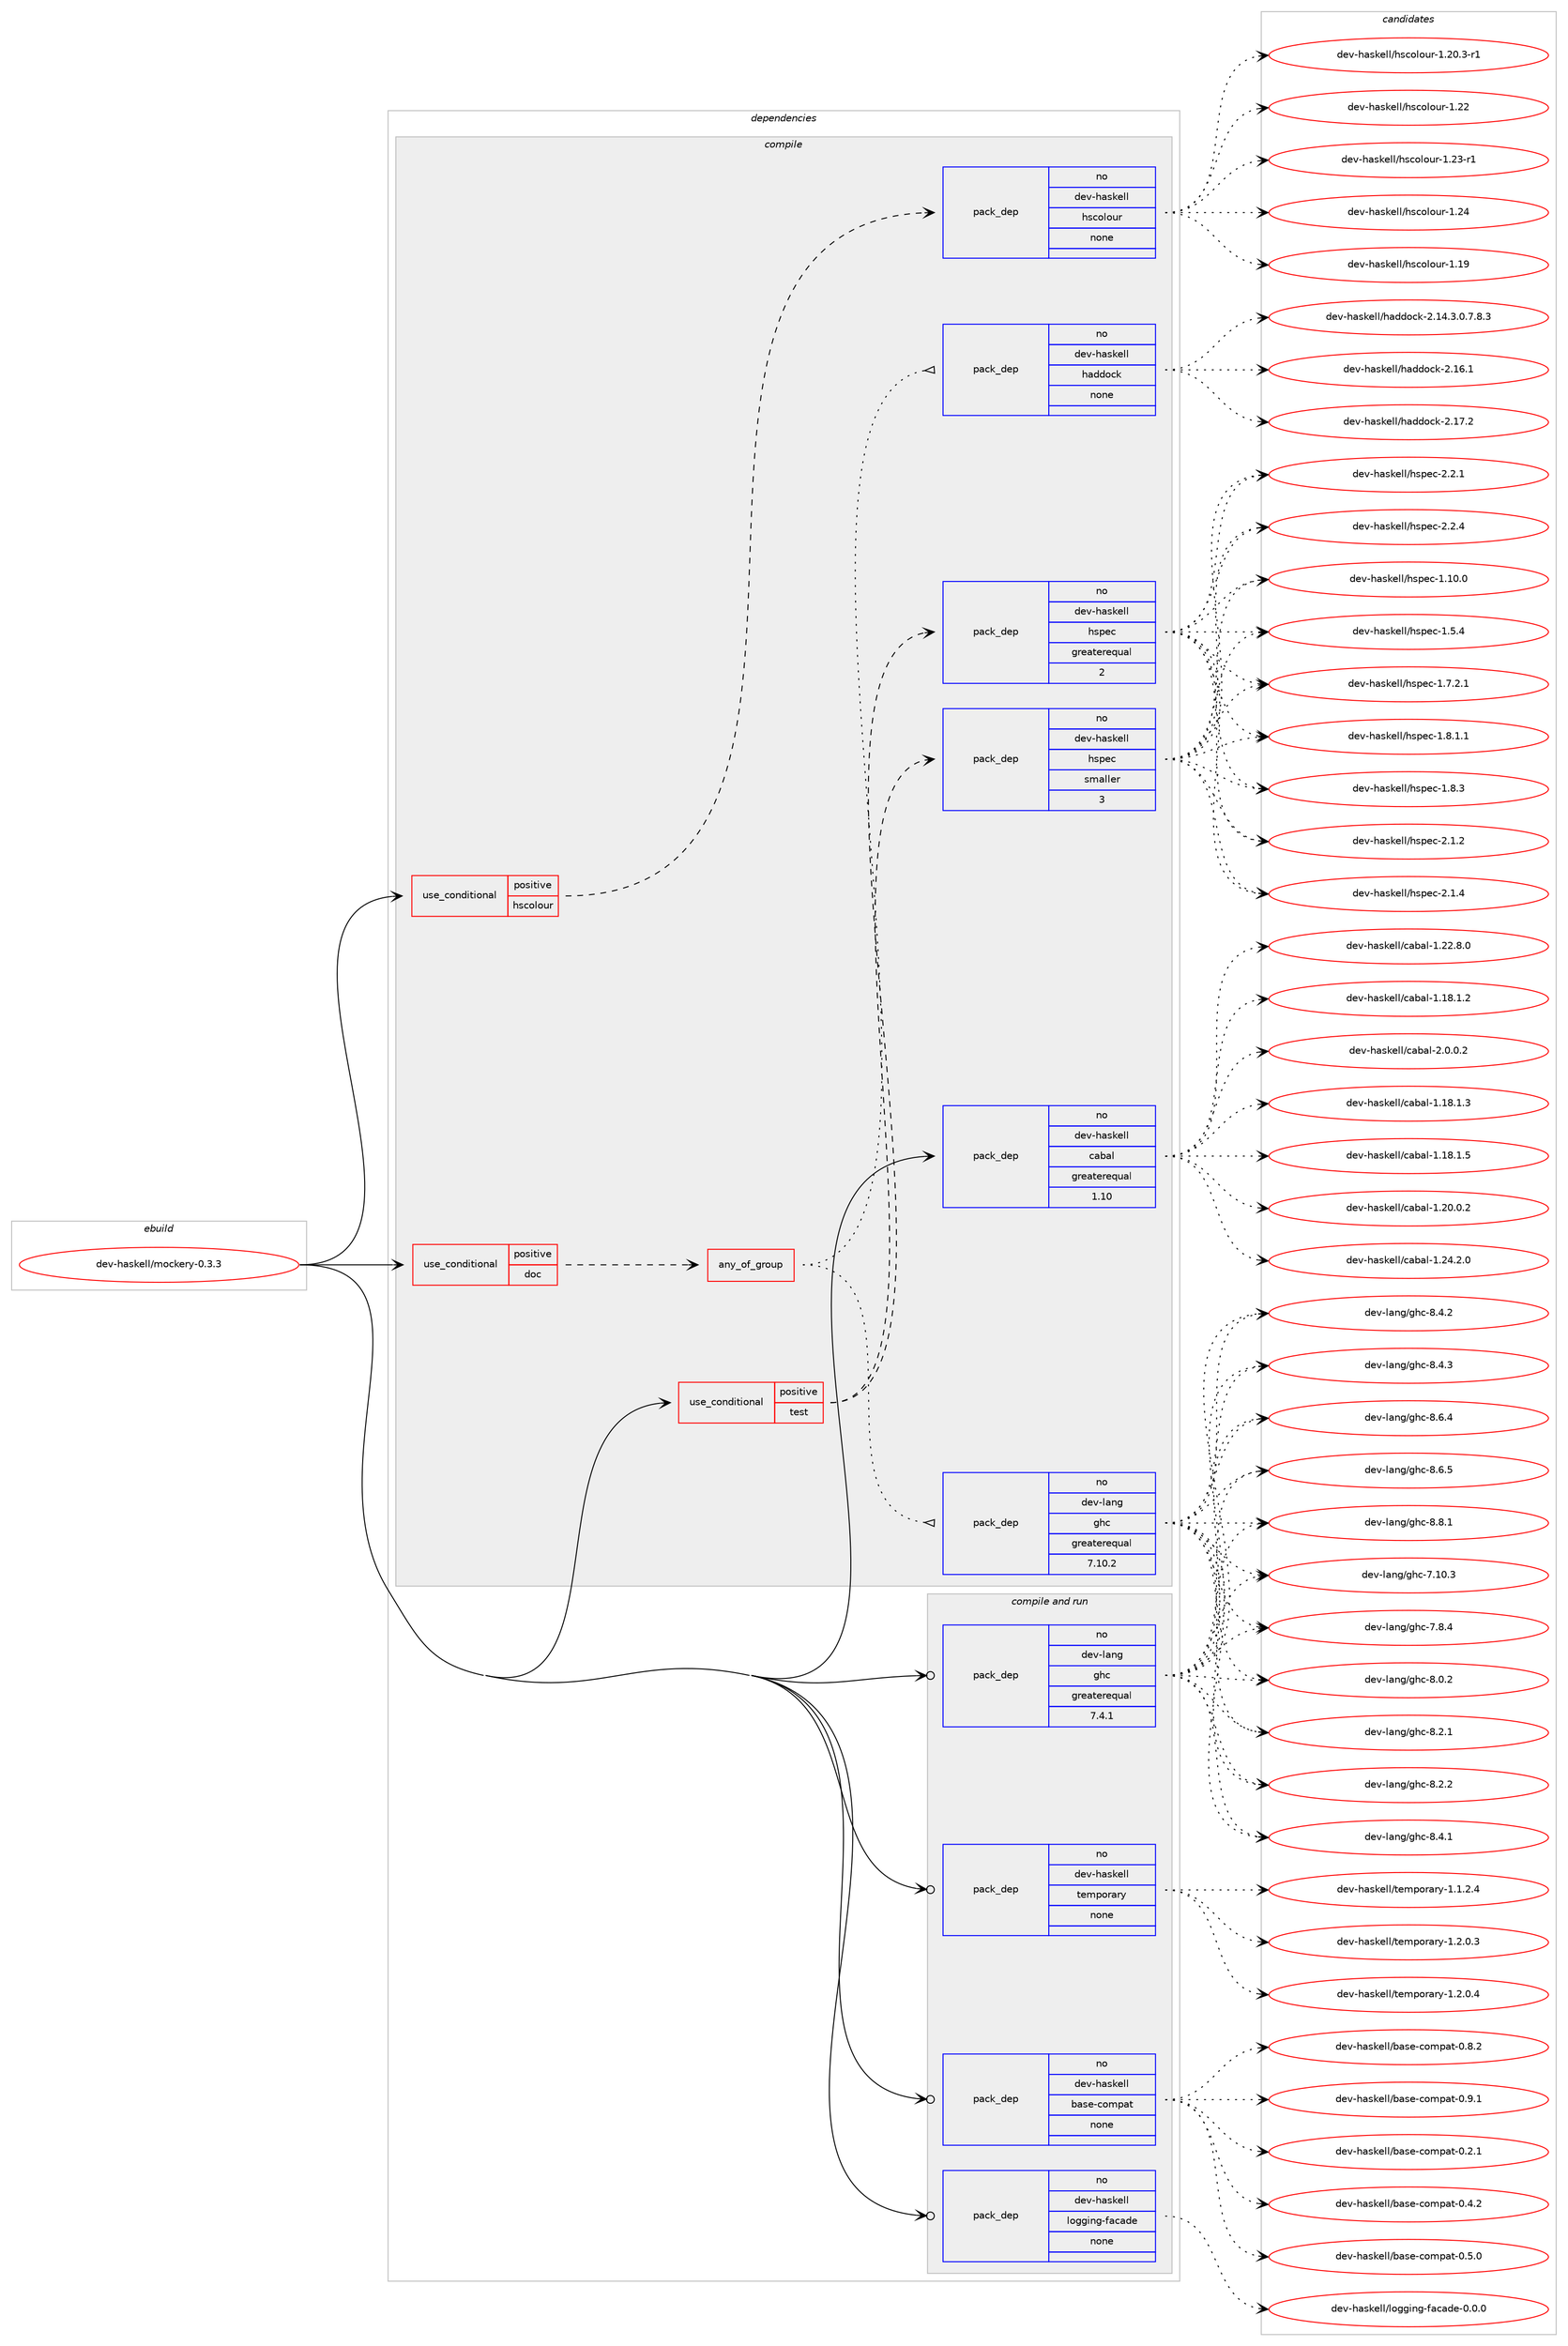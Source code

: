 digraph prolog {

# *************
# Graph options
# *************

newrank=true;
concentrate=true;
compound=true;
graph [rankdir=LR,fontname=Helvetica,fontsize=10,ranksep=1.5];#, ranksep=2.5, nodesep=0.2];
edge  [arrowhead=vee];
node  [fontname=Helvetica,fontsize=10];

# **********
# The ebuild
# **********

subgraph cluster_leftcol {
color=gray;
rank=same;
label=<<i>ebuild</i>>;
id [label="dev-haskell/mockery-0.3.3", color=red, width=4, href="../dev-haskell/mockery-0.3.3.svg"];
}

# ****************
# The dependencies
# ****************

subgraph cluster_midcol {
color=gray;
label=<<i>dependencies</i>>;
subgraph cluster_compile {
fillcolor="#eeeeee";
style=filled;
label=<<i>compile</i>>;
subgraph cond126769 {
dependency539140 [label=<<TABLE BORDER="0" CELLBORDER="1" CELLSPACING="0" CELLPADDING="4"><TR><TD ROWSPAN="3" CELLPADDING="10">use_conditional</TD></TR><TR><TD>positive</TD></TR><TR><TD>doc</TD></TR></TABLE>>, shape=none, color=red];
subgraph any10185 {
dependency539141 [label=<<TABLE BORDER="0" CELLBORDER="1" CELLSPACING="0" CELLPADDING="4"><TR><TD CELLPADDING="10">any_of_group</TD></TR></TABLE>>, shape=none, color=red];subgraph pack401829 {
dependency539142 [label=<<TABLE BORDER="0" CELLBORDER="1" CELLSPACING="0" CELLPADDING="4" WIDTH="220"><TR><TD ROWSPAN="6" CELLPADDING="30">pack_dep</TD></TR><TR><TD WIDTH="110">no</TD></TR><TR><TD>dev-haskell</TD></TR><TR><TD>haddock</TD></TR><TR><TD>none</TD></TR><TR><TD></TD></TR></TABLE>>, shape=none, color=blue];
}
dependency539141:e -> dependency539142:w [weight=20,style="dotted",arrowhead="oinv"];
subgraph pack401830 {
dependency539143 [label=<<TABLE BORDER="0" CELLBORDER="1" CELLSPACING="0" CELLPADDING="4" WIDTH="220"><TR><TD ROWSPAN="6" CELLPADDING="30">pack_dep</TD></TR><TR><TD WIDTH="110">no</TD></TR><TR><TD>dev-lang</TD></TR><TR><TD>ghc</TD></TR><TR><TD>greaterequal</TD></TR><TR><TD>7.10.2</TD></TR></TABLE>>, shape=none, color=blue];
}
dependency539141:e -> dependency539143:w [weight=20,style="dotted",arrowhead="oinv"];
}
dependency539140:e -> dependency539141:w [weight=20,style="dashed",arrowhead="vee"];
}
id:e -> dependency539140:w [weight=20,style="solid",arrowhead="vee"];
subgraph cond126770 {
dependency539144 [label=<<TABLE BORDER="0" CELLBORDER="1" CELLSPACING="0" CELLPADDING="4"><TR><TD ROWSPAN="3" CELLPADDING="10">use_conditional</TD></TR><TR><TD>positive</TD></TR><TR><TD>hscolour</TD></TR></TABLE>>, shape=none, color=red];
subgraph pack401831 {
dependency539145 [label=<<TABLE BORDER="0" CELLBORDER="1" CELLSPACING="0" CELLPADDING="4" WIDTH="220"><TR><TD ROWSPAN="6" CELLPADDING="30">pack_dep</TD></TR><TR><TD WIDTH="110">no</TD></TR><TR><TD>dev-haskell</TD></TR><TR><TD>hscolour</TD></TR><TR><TD>none</TD></TR><TR><TD></TD></TR></TABLE>>, shape=none, color=blue];
}
dependency539144:e -> dependency539145:w [weight=20,style="dashed",arrowhead="vee"];
}
id:e -> dependency539144:w [weight=20,style="solid",arrowhead="vee"];
subgraph cond126771 {
dependency539146 [label=<<TABLE BORDER="0" CELLBORDER="1" CELLSPACING="0" CELLPADDING="4"><TR><TD ROWSPAN="3" CELLPADDING="10">use_conditional</TD></TR><TR><TD>positive</TD></TR><TR><TD>test</TD></TR></TABLE>>, shape=none, color=red];
subgraph pack401832 {
dependency539147 [label=<<TABLE BORDER="0" CELLBORDER="1" CELLSPACING="0" CELLPADDING="4" WIDTH="220"><TR><TD ROWSPAN="6" CELLPADDING="30">pack_dep</TD></TR><TR><TD WIDTH="110">no</TD></TR><TR><TD>dev-haskell</TD></TR><TR><TD>hspec</TD></TR><TR><TD>greaterequal</TD></TR><TR><TD>2</TD></TR></TABLE>>, shape=none, color=blue];
}
dependency539146:e -> dependency539147:w [weight=20,style="dashed",arrowhead="vee"];
subgraph pack401833 {
dependency539148 [label=<<TABLE BORDER="0" CELLBORDER="1" CELLSPACING="0" CELLPADDING="4" WIDTH="220"><TR><TD ROWSPAN="6" CELLPADDING="30">pack_dep</TD></TR><TR><TD WIDTH="110">no</TD></TR><TR><TD>dev-haskell</TD></TR><TR><TD>hspec</TD></TR><TR><TD>smaller</TD></TR><TR><TD>3</TD></TR></TABLE>>, shape=none, color=blue];
}
dependency539146:e -> dependency539148:w [weight=20,style="dashed",arrowhead="vee"];
}
id:e -> dependency539146:w [weight=20,style="solid",arrowhead="vee"];
subgraph pack401834 {
dependency539149 [label=<<TABLE BORDER="0" CELLBORDER="1" CELLSPACING="0" CELLPADDING="4" WIDTH="220"><TR><TD ROWSPAN="6" CELLPADDING="30">pack_dep</TD></TR><TR><TD WIDTH="110">no</TD></TR><TR><TD>dev-haskell</TD></TR><TR><TD>cabal</TD></TR><TR><TD>greaterequal</TD></TR><TR><TD>1.10</TD></TR></TABLE>>, shape=none, color=blue];
}
id:e -> dependency539149:w [weight=20,style="solid",arrowhead="vee"];
}
subgraph cluster_compileandrun {
fillcolor="#eeeeee";
style=filled;
label=<<i>compile and run</i>>;
subgraph pack401835 {
dependency539150 [label=<<TABLE BORDER="0" CELLBORDER="1" CELLSPACING="0" CELLPADDING="4" WIDTH="220"><TR><TD ROWSPAN="6" CELLPADDING="30">pack_dep</TD></TR><TR><TD WIDTH="110">no</TD></TR><TR><TD>dev-haskell</TD></TR><TR><TD>base-compat</TD></TR><TR><TD>none</TD></TR><TR><TD></TD></TR></TABLE>>, shape=none, color=blue];
}
id:e -> dependency539150:w [weight=20,style="solid",arrowhead="odotvee"];
subgraph pack401836 {
dependency539151 [label=<<TABLE BORDER="0" CELLBORDER="1" CELLSPACING="0" CELLPADDING="4" WIDTH="220"><TR><TD ROWSPAN="6" CELLPADDING="30">pack_dep</TD></TR><TR><TD WIDTH="110">no</TD></TR><TR><TD>dev-haskell</TD></TR><TR><TD>logging-facade</TD></TR><TR><TD>none</TD></TR><TR><TD></TD></TR></TABLE>>, shape=none, color=blue];
}
id:e -> dependency539151:w [weight=20,style="solid",arrowhead="odotvee"];
subgraph pack401837 {
dependency539152 [label=<<TABLE BORDER="0" CELLBORDER="1" CELLSPACING="0" CELLPADDING="4" WIDTH="220"><TR><TD ROWSPAN="6" CELLPADDING="30">pack_dep</TD></TR><TR><TD WIDTH="110">no</TD></TR><TR><TD>dev-haskell</TD></TR><TR><TD>temporary</TD></TR><TR><TD>none</TD></TR><TR><TD></TD></TR></TABLE>>, shape=none, color=blue];
}
id:e -> dependency539152:w [weight=20,style="solid",arrowhead="odotvee"];
subgraph pack401838 {
dependency539153 [label=<<TABLE BORDER="0" CELLBORDER="1" CELLSPACING="0" CELLPADDING="4" WIDTH="220"><TR><TD ROWSPAN="6" CELLPADDING="30">pack_dep</TD></TR><TR><TD WIDTH="110">no</TD></TR><TR><TD>dev-lang</TD></TR><TR><TD>ghc</TD></TR><TR><TD>greaterequal</TD></TR><TR><TD>7.4.1</TD></TR></TABLE>>, shape=none, color=blue];
}
id:e -> dependency539153:w [weight=20,style="solid",arrowhead="odotvee"];
}
subgraph cluster_run {
fillcolor="#eeeeee";
style=filled;
label=<<i>run</i>>;
}
}

# **************
# The candidates
# **************

subgraph cluster_choices {
rank=same;
color=gray;
label=<<i>candidates</i>>;

subgraph choice401829 {
color=black;
nodesep=1;
choice1001011184510497115107101108108471049710010011199107455046495246514648465546564651 [label="dev-haskell/haddock-2.14.3.0.7.8.3", color=red, width=4,href="../dev-haskell/haddock-2.14.3.0.7.8.3.svg"];
choice100101118451049711510710110810847104971001001119910745504649544649 [label="dev-haskell/haddock-2.16.1", color=red, width=4,href="../dev-haskell/haddock-2.16.1.svg"];
choice100101118451049711510710110810847104971001001119910745504649554650 [label="dev-haskell/haddock-2.17.2", color=red, width=4,href="../dev-haskell/haddock-2.17.2.svg"];
dependency539142:e -> choice1001011184510497115107101108108471049710010011199107455046495246514648465546564651:w [style=dotted,weight="100"];
dependency539142:e -> choice100101118451049711510710110810847104971001001119910745504649544649:w [style=dotted,weight="100"];
dependency539142:e -> choice100101118451049711510710110810847104971001001119910745504649554650:w [style=dotted,weight="100"];
}
subgraph choice401830 {
color=black;
nodesep=1;
choice1001011184510897110103471031049945554649484651 [label="dev-lang/ghc-7.10.3", color=red, width=4,href="../dev-lang/ghc-7.10.3.svg"];
choice10010111845108971101034710310499455546564652 [label="dev-lang/ghc-7.8.4", color=red, width=4,href="../dev-lang/ghc-7.8.4.svg"];
choice10010111845108971101034710310499455646484650 [label="dev-lang/ghc-8.0.2", color=red, width=4,href="../dev-lang/ghc-8.0.2.svg"];
choice10010111845108971101034710310499455646504649 [label="dev-lang/ghc-8.2.1", color=red, width=4,href="../dev-lang/ghc-8.2.1.svg"];
choice10010111845108971101034710310499455646504650 [label="dev-lang/ghc-8.2.2", color=red, width=4,href="../dev-lang/ghc-8.2.2.svg"];
choice10010111845108971101034710310499455646524649 [label="dev-lang/ghc-8.4.1", color=red, width=4,href="../dev-lang/ghc-8.4.1.svg"];
choice10010111845108971101034710310499455646524650 [label="dev-lang/ghc-8.4.2", color=red, width=4,href="../dev-lang/ghc-8.4.2.svg"];
choice10010111845108971101034710310499455646524651 [label="dev-lang/ghc-8.4.3", color=red, width=4,href="../dev-lang/ghc-8.4.3.svg"];
choice10010111845108971101034710310499455646544652 [label="dev-lang/ghc-8.6.4", color=red, width=4,href="../dev-lang/ghc-8.6.4.svg"];
choice10010111845108971101034710310499455646544653 [label="dev-lang/ghc-8.6.5", color=red, width=4,href="../dev-lang/ghc-8.6.5.svg"];
choice10010111845108971101034710310499455646564649 [label="dev-lang/ghc-8.8.1", color=red, width=4,href="../dev-lang/ghc-8.8.1.svg"];
dependency539143:e -> choice1001011184510897110103471031049945554649484651:w [style=dotted,weight="100"];
dependency539143:e -> choice10010111845108971101034710310499455546564652:w [style=dotted,weight="100"];
dependency539143:e -> choice10010111845108971101034710310499455646484650:w [style=dotted,weight="100"];
dependency539143:e -> choice10010111845108971101034710310499455646504649:w [style=dotted,weight="100"];
dependency539143:e -> choice10010111845108971101034710310499455646504650:w [style=dotted,weight="100"];
dependency539143:e -> choice10010111845108971101034710310499455646524649:w [style=dotted,weight="100"];
dependency539143:e -> choice10010111845108971101034710310499455646524650:w [style=dotted,weight="100"];
dependency539143:e -> choice10010111845108971101034710310499455646524651:w [style=dotted,weight="100"];
dependency539143:e -> choice10010111845108971101034710310499455646544652:w [style=dotted,weight="100"];
dependency539143:e -> choice10010111845108971101034710310499455646544653:w [style=dotted,weight="100"];
dependency539143:e -> choice10010111845108971101034710310499455646564649:w [style=dotted,weight="100"];
}
subgraph choice401831 {
color=black;
nodesep=1;
choice100101118451049711510710110810847104115991111081111171144549464957 [label="dev-haskell/hscolour-1.19", color=red, width=4,href="../dev-haskell/hscolour-1.19.svg"];
choice10010111845104971151071011081084710411599111108111117114454946504846514511449 [label="dev-haskell/hscolour-1.20.3-r1", color=red, width=4,href="../dev-haskell/hscolour-1.20.3-r1.svg"];
choice100101118451049711510710110810847104115991111081111171144549465050 [label="dev-haskell/hscolour-1.22", color=red, width=4,href="../dev-haskell/hscolour-1.22.svg"];
choice1001011184510497115107101108108471041159911110811111711445494650514511449 [label="dev-haskell/hscolour-1.23-r1", color=red, width=4,href="../dev-haskell/hscolour-1.23-r1.svg"];
choice100101118451049711510710110810847104115991111081111171144549465052 [label="dev-haskell/hscolour-1.24", color=red, width=4,href="../dev-haskell/hscolour-1.24.svg"];
dependency539145:e -> choice100101118451049711510710110810847104115991111081111171144549464957:w [style=dotted,weight="100"];
dependency539145:e -> choice10010111845104971151071011081084710411599111108111117114454946504846514511449:w [style=dotted,weight="100"];
dependency539145:e -> choice100101118451049711510710110810847104115991111081111171144549465050:w [style=dotted,weight="100"];
dependency539145:e -> choice1001011184510497115107101108108471041159911110811111711445494650514511449:w [style=dotted,weight="100"];
dependency539145:e -> choice100101118451049711510710110810847104115991111081111171144549465052:w [style=dotted,weight="100"];
}
subgraph choice401832 {
color=black;
nodesep=1;
choice1001011184510497115107101108108471041151121019945494649484648 [label="dev-haskell/hspec-1.10.0", color=red, width=4,href="../dev-haskell/hspec-1.10.0.svg"];
choice10010111845104971151071011081084710411511210199454946534652 [label="dev-haskell/hspec-1.5.4", color=red, width=4,href="../dev-haskell/hspec-1.5.4.svg"];
choice100101118451049711510710110810847104115112101994549465546504649 [label="dev-haskell/hspec-1.7.2.1", color=red, width=4,href="../dev-haskell/hspec-1.7.2.1.svg"];
choice100101118451049711510710110810847104115112101994549465646494649 [label="dev-haskell/hspec-1.8.1.1", color=red, width=4,href="../dev-haskell/hspec-1.8.1.1.svg"];
choice10010111845104971151071011081084710411511210199454946564651 [label="dev-haskell/hspec-1.8.3", color=red, width=4,href="../dev-haskell/hspec-1.8.3.svg"];
choice10010111845104971151071011081084710411511210199455046494650 [label="dev-haskell/hspec-2.1.2", color=red, width=4,href="../dev-haskell/hspec-2.1.2.svg"];
choice10010111845104971151071011081084710411511210199455046494652 [label="dev-haskell/hspec-2.1.4", color=red, width=4,href="../dev-haskell/hspec-2.1.4.svg"];
choice10010111845104971151071011081084710411511210199455046504649 [label="dev-haskell/hspec-2.2.1", color=red, width=4,href="../dev-haskell/hspec-2.2.1.svg"];
choice10010111845104971151071011081084710411511210199455046504652 [label="dev-haskell/hspec-2.2.4", color=red, width=4,href="../dev-haskell/hspec-2.2.4.svg"];
dependency539147:e -> choice1001011184510497115107101108108471041151121019945494649484648:w [style=dotted,weight="100"];
dependency539147:e -> choice10010111845104971151071011081084710411511210199454946534652:w [style=dotted,weight="100"];
dependency539147:e -> choice100101118451049711510710110810847104115112101994549465546504649:w [style=dotted,weight="100"];
dependency539147:e -> choice100101118451049711510710110810847104115112101994549465646494649:w [style=dotted,weight="100"];
dependency539147:e -> choice10010111845104971151071011081084710411511210199454946564651:w [style=dotted,weight="100"];
dependency539147:e -> choice10010111845104971151071011081084710411511210199455046494650:w [style=dotted,weight="100"];
dependency539147:e -> choice10010111845104971151071011081084710411511210199455046494652:w [style=dotted,weight="100"];
dependency539147:e -> choice10010111845104971151071011081084710411511210199455046504649:w [style=dotted,weight="100"];
dependency539147:e -> choice10010111845104971151071011081084710411511210199455046504652:w [style=dotted,weight="100"];
}
subgraph choice401833 {
color=black;
nodesep=1;
choice1001011184510497115107101108108471041151121019945494649484648 [label="dev-haskell/hspec-1.10.0", color=red, width=4,href="../dev-haskell/hspec-1.10.0.svg"];
choice10010111845104971151071011081084710411511210199454946534652 [label="dev-haskell/hspec-1.5.4", color=red, width=4,href="../dev-haskell/hspec-1.5.4.svg"];
choice100101118451049711510710110810847104115112101994549465546504649 [label="dev-haskell/hspec-1.7.2.1", color=red, width=4,href="../dev-haskell/hspec-1.7.2.1.svg"];
choice100101118451049711510710110810847104115112101994549465646494649 [label="dev-haskell/hspec-1.8.1.1", color=red, width=4,href="../dev-haskell/hspec-1.8.1.1.svg"];
choice10010111845104971151071011081084710411511210199454946564651 [label="dev-haskell/hspec-1.8.3", color=red, width=4,href="../dev-haskell/hspec-1.8.3.svg"];
choice10010111845104971151071011081084710411511210199455046494650 [label="dev-haskell/hspec-2.1.2", color=red, width=4,href="../dev-haskell/hspec-2.1.2.svg"];
choice10010111845104971151071011081084710411511210199455046494652 [label="dev-haskell/hspec-2.1.4", color=red, width=4,href="../dev-haskell/hspec-2.1.4.svg"];
choice10010111845104971151071011081084710411511210199455046504649 [label="dev-haskell/hspec-2.2.1", color=red, width=4,href="../dev-haskell/hspec-2.2.1.svg"];
choice10010111845104971151071011081084710411511210199455046504652 [label="dev-haskell/hspec-2.2.4", color=red, width=4,href="../dev-haskell/hspec-2.2.4.svg"];
dependency539148:e -> choice1001011184510497115107101108108471041151121019945494649484648:w [style=dotted,weight="100"];
dependency539148:e -> choice10010111845104971151071011081084710411511210199454946534652:w [style=dotted,weight="100"];
dependency539148:e -> choice100101118451049711510710110810847104115112101994549465546504649:w [style=dotted,weight="100"];
dependency539148:e -> choice100101118451049711510710110810847104115112101994549465646494649:w [style=dotted,weight="100"];
dependency539148:e -> choice10010111845104971151071011081084710411511210199454946564651:w [style=dotted,weight="100"];
dependency539148:e -> choice10010111845104971151071011081084710411511210199455046494650:w [style=dotted,weight="100"];
dependency539148:e -> choice10010111845104971151071011081084710411511210199455046494652:w [style=dotted,weight="100"];
dependency539148:e -> choice10010111845104971151071011081084710411511210199455046504649:w [style=dotted,weight="100"];
dependency539148:e -> choice10010111845104971151071011081084710411511210199455046504652:w [style=dotted,weight="100"];
}
subgraph choice401834 {
color=black;
nodesep=1;
choice10010111845104971151071011081084799979897108454946495646494650 [label="dev-haskell/cabal-1.18.1.2", color=red, width=4,href="../dev-haskell/cabal-1.18.1.2.svg"];
choice10010111845104971151071011081084799979897108454946495646494651 [label="dev-haskell/cabal-1.18.1.3", color=red, width=4,href="../dev-haskell/cabal-1.18.1.3.svg"];
choice10010111845104971151071011081084799979897108454946495646494653 [label="dev-haskell/cabal-1.18.1.5", color=red, width=4,href="../dev-haskell/cabal-1.18.1.5.svg"];
choice10010111845104971151071011081084799979897108454946504846484650 [label="dev-haskell/cabal-1.20.0.2", color=red, width=4,href="../dev-haskell/cabal-1.20.0.2.svg"];
choice10010111845104971151071011081084799979897108454946505046564648 [label="dev-haskell/cabal-1.22.8.0", color=red, width=4,href="../dev-haskell/cabal-1.22.8.0.svg"];
choice10010111845104971151071011081084799979897108454946505246504648 [label="dev-haskell/cabal-1.24.2.0", color=red, width=4,href="../dev-haskell/cabal-1.24.2.0.svg"];
choice100101118451049711510710110810847999798971084550464846484650 [label="dev-haskell/cabal-2.0.0.2", color=red, width=4,href="../dev-haskell/cabal-2.0.0.2.svg"];
dependency539149:e -> choice10010111845104971151071011081084799979897108454946495646494650:w [style=dotted,weight="100"];
dependency539149:e -> choice10010111845104971151071011081084799979897108454946495646494651:w [style=dotted,weight="100"];
dependency539149:e -> choice10010111845104971151071011081084799979897108454946495646494653:w [style=dotted,weight="100"];
dependency539149:e -> choice10010111845104971151071011081084799979897108454946504846484650:w [style=dotted,weight="100"];
dependency539149:e -> choice10010111845104971151071011081084799979897108454946505046564648:w [style=dotted,weight="100"];
dependency539149:e -> choice10010111845104971151071011081084799979897108454946505246504648:w [style=dotted,weight="100"];
dependency539149:e -> choice100101118451049711510710110810847999798971084550464846484650:w [style=dotted,weight="100"];
}
subgraph choice401835 {
color=black;
nodesep=1;
choice1001011184510497115107101108108479897115101459911110911297116454846504649 [label="dev-haskell/base-compat-0.2.1", color=red, width=4,href="../dev-haskell/base-compat-0.2.1.svg"];
choice1001011184510497115107101108108479897115101459911110911297116454846524650 [label="dev-haskell/base-compat-0.4.2", color=red, width=4,href="../dev-haskell/base-compat-0.4.2.svg"];
choice1001011184510497115107101108108479897115101459911110911297116454846534648 [label="dev-haskell/base-compat-0.5.0", color=red, width=4,href="../dev-haskell/base-compat-0.5.0.svg"];
choice1001011184510497115107101108108479897115101459911110911297116454846564650 [label="dev-haskell/base-compat-0.8.2", color=red, width=4,href="../dev-haskell/base-compat-0.8.2.svg"];
choice1001011184510497115107101108108479897115101459911110911297116454846574649 [label="dev-haskell/base-compat-0.9.1", color=red, width=4,href="../dev-haskell/base-compat-0.9.1.svg"];
dependency539150:e -> choice1001011184510497115107101108108479897115101459911110911297116454846504649:w [style=dotted,weight="100"];
dependency539150:e -> choice1001011184510497115107101108108479897115101459911110911297116454846524650:w [style=dotted,weight="100"];
dependency539150:e -> choice1001011184510497115107101108108479897115101459911110911297116454846534648:w [style=dotted,weight="100"];
dependency539150:e -> choice1001011184510497115107101108108479897115101459911110911297116454846564650:w [style=dotted,weight="100"];
dependency539150:e -> choice1001011184510497115107101108108479897115101459911110911297116454846574649:w [style=dotted,weight="100"];
}
subgraph choice401836 {
color=black;
nodesep=1;
choice10010111845104971151071011081084710811110310310511010345102979997100101454846484648 [label="dev-haskell/logging-facade-0.0.0", color=red, width=4,href="../dev-haskell/logging-facade-0.0.0.svg"];
dependency539151:e -> choice10010111845104971151071011081084710811110310310511010345102979997100101454846484648:w [style=dotted,weight="100"];
}
subgraph choice401837 {
color=black;
nodesep=1;
choice100101118451049711510710110810847116101109112111114971141214549464946504652 [label="dev-haskell/temporary-1.1.2.4", color=red, width=4,href="../dev-haskell/temporary-1.1.2.4.svg"];
choice100101118451049711510710110810847116101109112111114971141214549465046484651 [label="dev-haskell/temporary-1.2.0.3", color=red, width=4,href="../dev-haskell/temporary-1.2.0.3.svg"];
choice100101118451049711510710110810847116101109112111114971141214549465046484652 [label="dev-haskell/temporary-1.2.0.4", color=red, width=4,href="../dev-haskell/temporary-1.2.0.4.svg"];
dependency539152:e -> choice100101118451049711510710110810847116101109112111114971141214549464946504652:w [style=dotted,weight="100"];
dependency539152:e -> choice100101118451049711510710110810847116101109112111114971141214549465046484651:w [style=dotted,weight="100"];
dependency539152:e -> choice100101118451049711510710110810847116101109112111114971141214549465046484652:w [style=dotted,weight="100"];
}
subgraph choice401838 {
color=black;
nodesep=1;
choice1001011184510897110103471031049945554649484651 [label="dev-lang/ghc-7.10.3", color=red, width=4,href="../dev-lang/ghc-7.10.3.svg"];
choice10010111845108971101034710310499455546564652 [label="dev-lang/ghc-7.8.4", color=red, width=4,href="../dev-lang/ghc-7.8.4.svg"];
choice10010111845108971101034710310499455646484650 [label="dev-lang/ghc-8.0.2", color=red, width=4,href="../dev-lang/ghc-8.0.2.svg"];
choice10010111845108971101034710310499455646504649 [label="dev-lang/ghc-8.2.1", color=red, width=4,href="../dev-lang/ghc-8.2.1.svg"];
choice10010111845108971101034710310499455646504650 [label="dev-lang/ghc-8.2.2", color=red, width=4,href="../dev-lang/ghc-8.2.2.svg"];
choice10010111845108971101034710310499455646524649 [label="dev-lang/ghc-8.4.1", color=red, width=4,href="../dev-lang/ghc-8.4.1.svg"];
choice10010111845108971101034710310499455646524650 [label="dev-lang/ghc-8.4.2", color=red, width=4,href="../dev-lang/ghc-8.4.2.svg"];
choice10010111845108971101034710310499455646524651 [label="dev-lang/ghc-8.4.3", color=red, width=4,href="../dev-lang/ghc-8.4.3.svg"];
choice10010111845108971101034710310499455646544652 [label="dev-lang/ghc-8.6.4", color=red, width=4,href="../dev-lang/ghc-8.6.4.svg"];
choice10010111845108971101034710310499455646544653 [label="dev-lang/ghc-8.6.5", color=red, width=4,href="../dev-lang/ghc-8.6.5.svg"];
choice10010111845108971101034710310499455646564649 [label="dev-lang/ghc-8.8.1", color=red, width=4,href="../dev-lang/ghc-8.8.1.svg"];
dependency539153:e -> choice1001011184510897110103471031049945554649484651:w [style=dotted,weight="100"];
dependency539153:e -> choice10010111845108971101034710310499455546564652:w [style=dotted,weight="100"];
dependency539153:e -> choice10010111845108971101034710310499455646484650:w [style=dotted,weight="100"];
dependency539153:e -> choice10010111845108971101034710310499455646504649:w [style=dotted,weight="100"];
dependency539153:e -> choice10010111845108971101034710310499455646504650:w [style=dotted,weight="100"];
dependency539153:e -> choice10010111845108971101034710310499455646524649:w [style=dotted,weight="100"];
dependency539153:e -> choice10010111845108971101034710310499455646524650:w [style=dotted,weight="100"];
dependency539153:e -> choice10010111845108971101034710310499455646524651:w [style=dotted,weight="100"];
dependency539153:e -> choice10010111845108971101034710310499455646544652:w [style=dotted,weight="100"];
dependency539153:e -> choice10010111845108971101034710310499455646544653:w [style=dotted,weight="100"];
dependency539153:e -> choice10010111845108971101034710310499455646564649:w [style=dotted,weight="100"];
}
}

}
